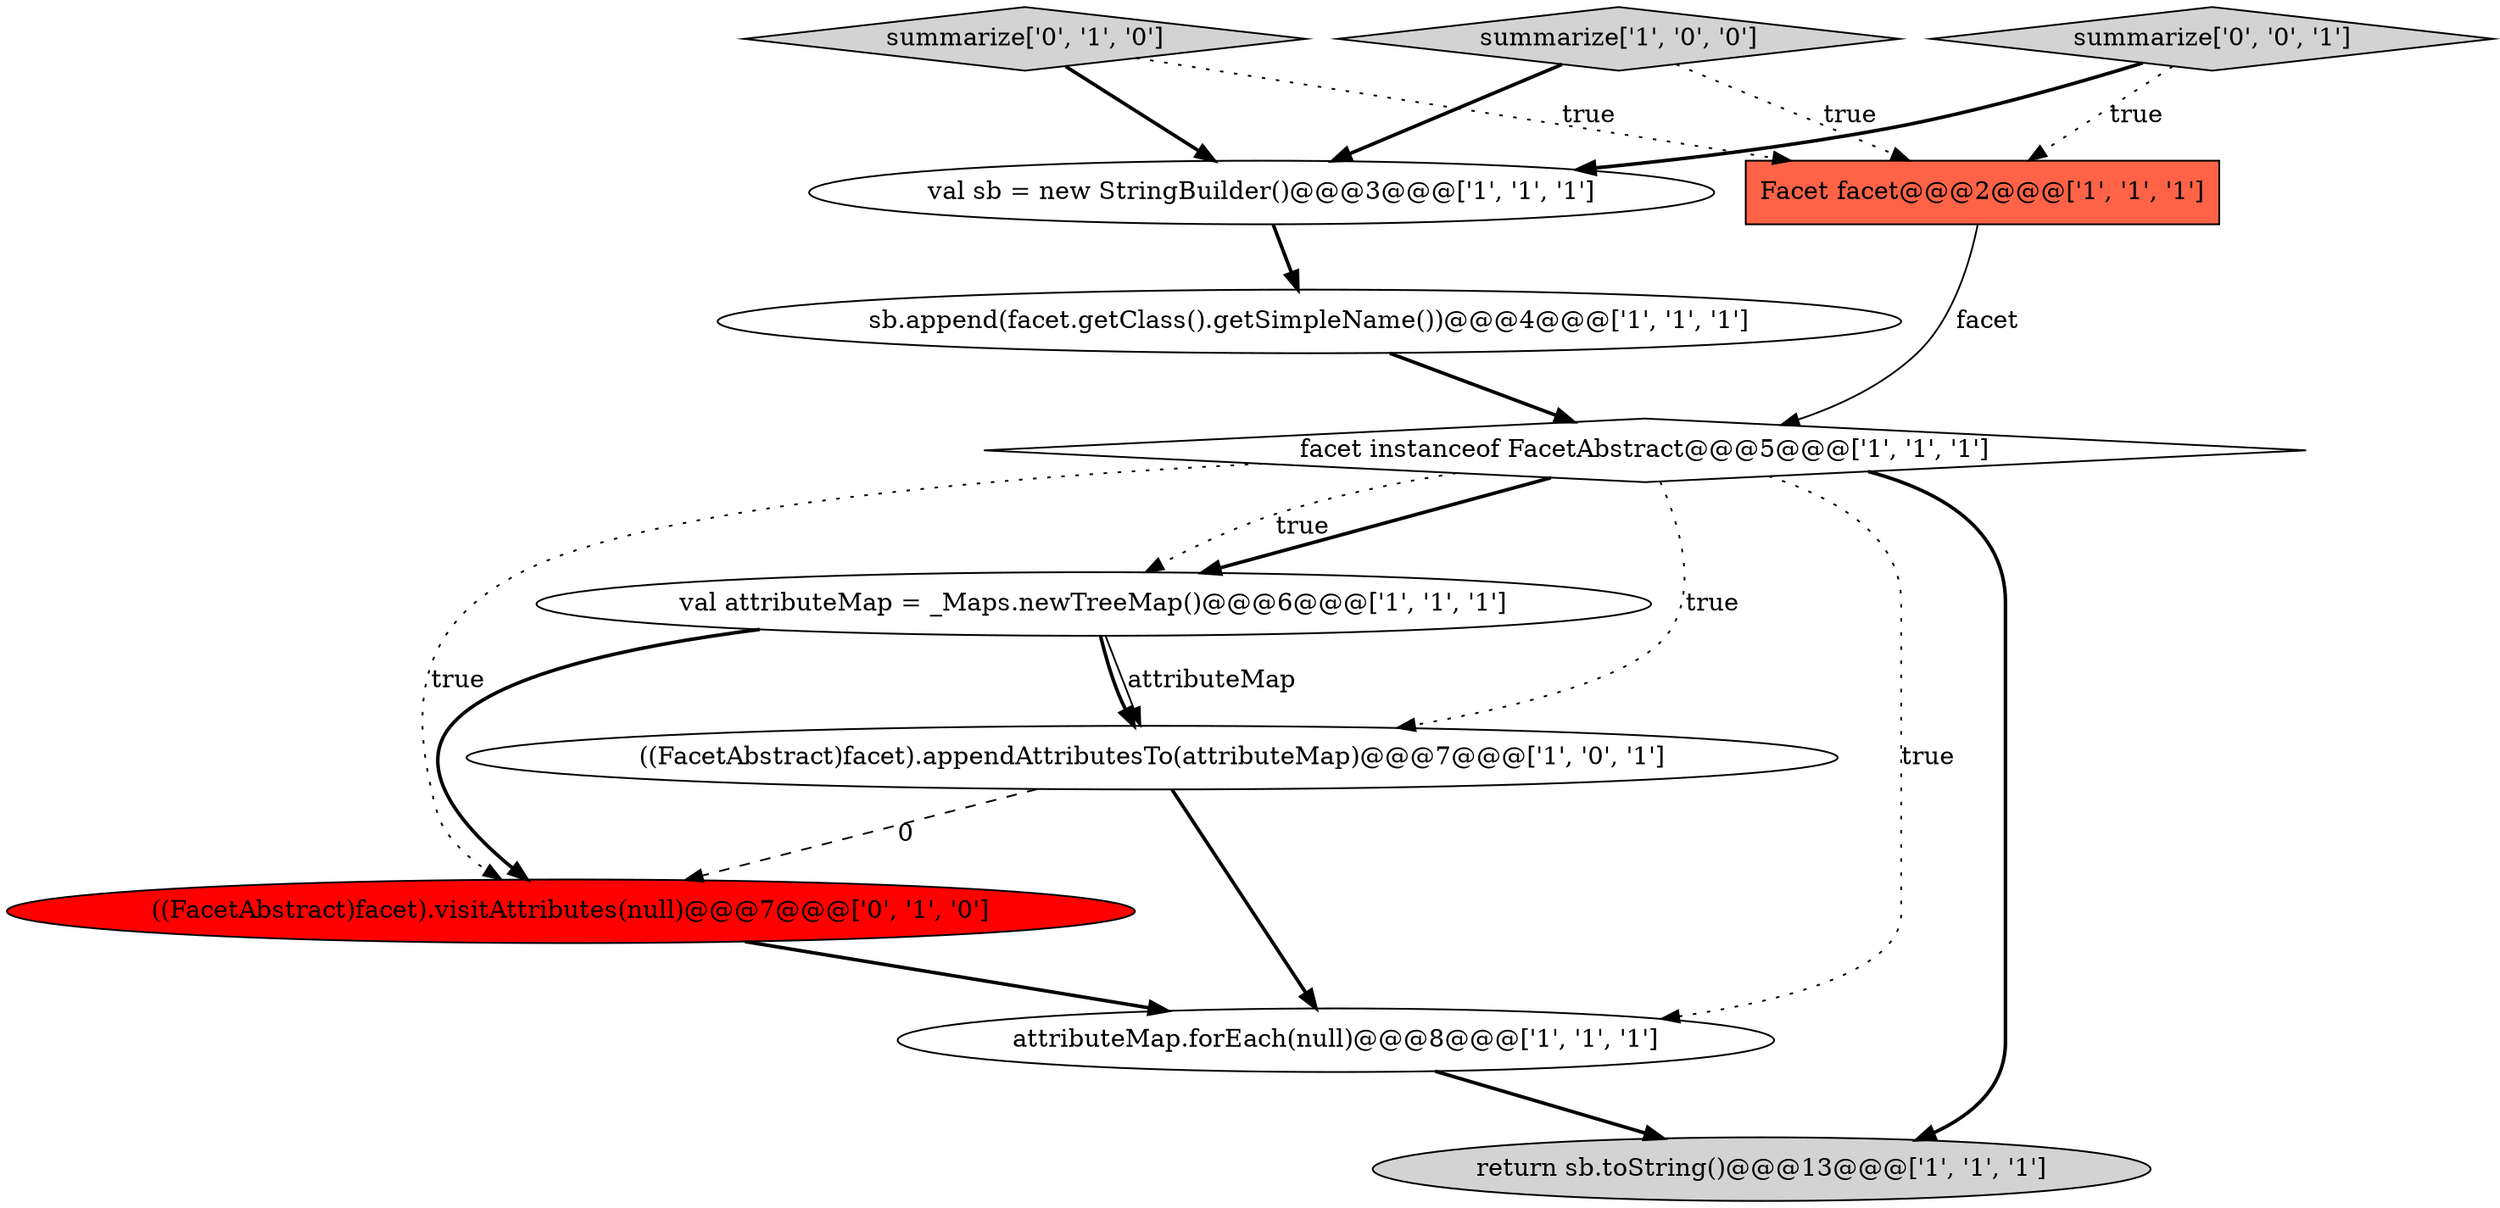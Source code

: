 digraph {
7 [style = filled, label = "Facet facet@@@2@@@['1', '1', '1']", fillcolor = tomato, shape = box image = "AAA0AAABBB1BBB"];
8 [style = filled, label = "val attributeMap = _Maps.newTreeMap()@@@6@@@['1', '1', '1']", fillcolor = white, shape = ellipse image = "AAA0AAABBB1BBB"];
10 [style = filled, label = "summarize['0', '1', '0']", fillcolor = lightgray, shape = diamond image = "AAA0AAABBB2BBB"];
6 [style = filled, label = "return sb.toString()@@@13@@@['1', '1', '1']", fillcolor = lightgray, shape = ellipse image = "AAA0AAABBB1BBB"];
1 [style = filled, label = "sb.append(facet.getClass().getSimpleName())@@@4@@@['1', '1', '1']", fillcolor = white, shape = ellipse image = "AAA0AAABBB1BBB"];
0 [style = filled, label = "summarize['1', '0', '0']", fillcolor = lightgray, shape = diamond image = "AAA0AAABBB1BBB"];
3 [style = filled, label = "attributeMap.forEach(null)@@@8@@@['1', '1', '1']", fillcolor = white, shape = ellipse image = "AAA0AAABBB1BBB"];
5 [style = filled, label = "facet instanceof FacetAbstract@@@5@@@['1', '1', '1']", fillcolor = white, shape = diamond image = "AAA0AAABBB1BBB"];
9 [style = filled, label = "((FacetAbstract)facet).visitAttributes(null)@@@7@@@['0', '1', '0']", fillcolor = red, shape = ellipse image = "AAA1AAABBB2BBB"];
11 [style = filled, label = "summarize['0', '0', '1']", fillcolor = lightgray, shape = diamond image = "AAA0AAABBB3BBB"];
2 [style = filled, label = "((FacetAbstract)facet).appendAttributesTo(attributeMap)@@@7@@@['1', '0', '1']", fillcolor = white, shape = ellipse image = "AAA0AAABBB1BBB"];
4 [style = filled, label = "val sb = new StringBuilder()@@@3@@@['1', '1', '1']", fillcolor = white, shape = ellipse image = "AAA0AAABBB1BBB"];
1->5 [style = bold, label=""];
11->7 [style = dotted, label="true"];
5->8 [style = bold, label=""];
2->3 [style = bold, label=""];
11->4 [style = bold, label=""];
3->6 [style = bold, label=""];
5->3 [style = dotted, label="true"];
8->2 [style = solid, label="attributeMap"];
5->6 [style = bold, label=""];
8->2 [style = bold, label=""];
0->4 [style = bold, label=""];
2->9 [style = dashed, label="0"];
8->9 [style = bold, label=""];
10->4 [style = bold, label=""];
9->3 [style = bold, label=""];
5->9 [style = dotted, label="true"];
4->1 [style = bold, label=""];
5->8 [style = dotted, label="true"];
7->5 [style = solid, label="facet"];
10->7 [style = dotted, label="true"];
0->7 [style = dotted, label="true"];
5->2 [style = dotted, label="true"];
}
